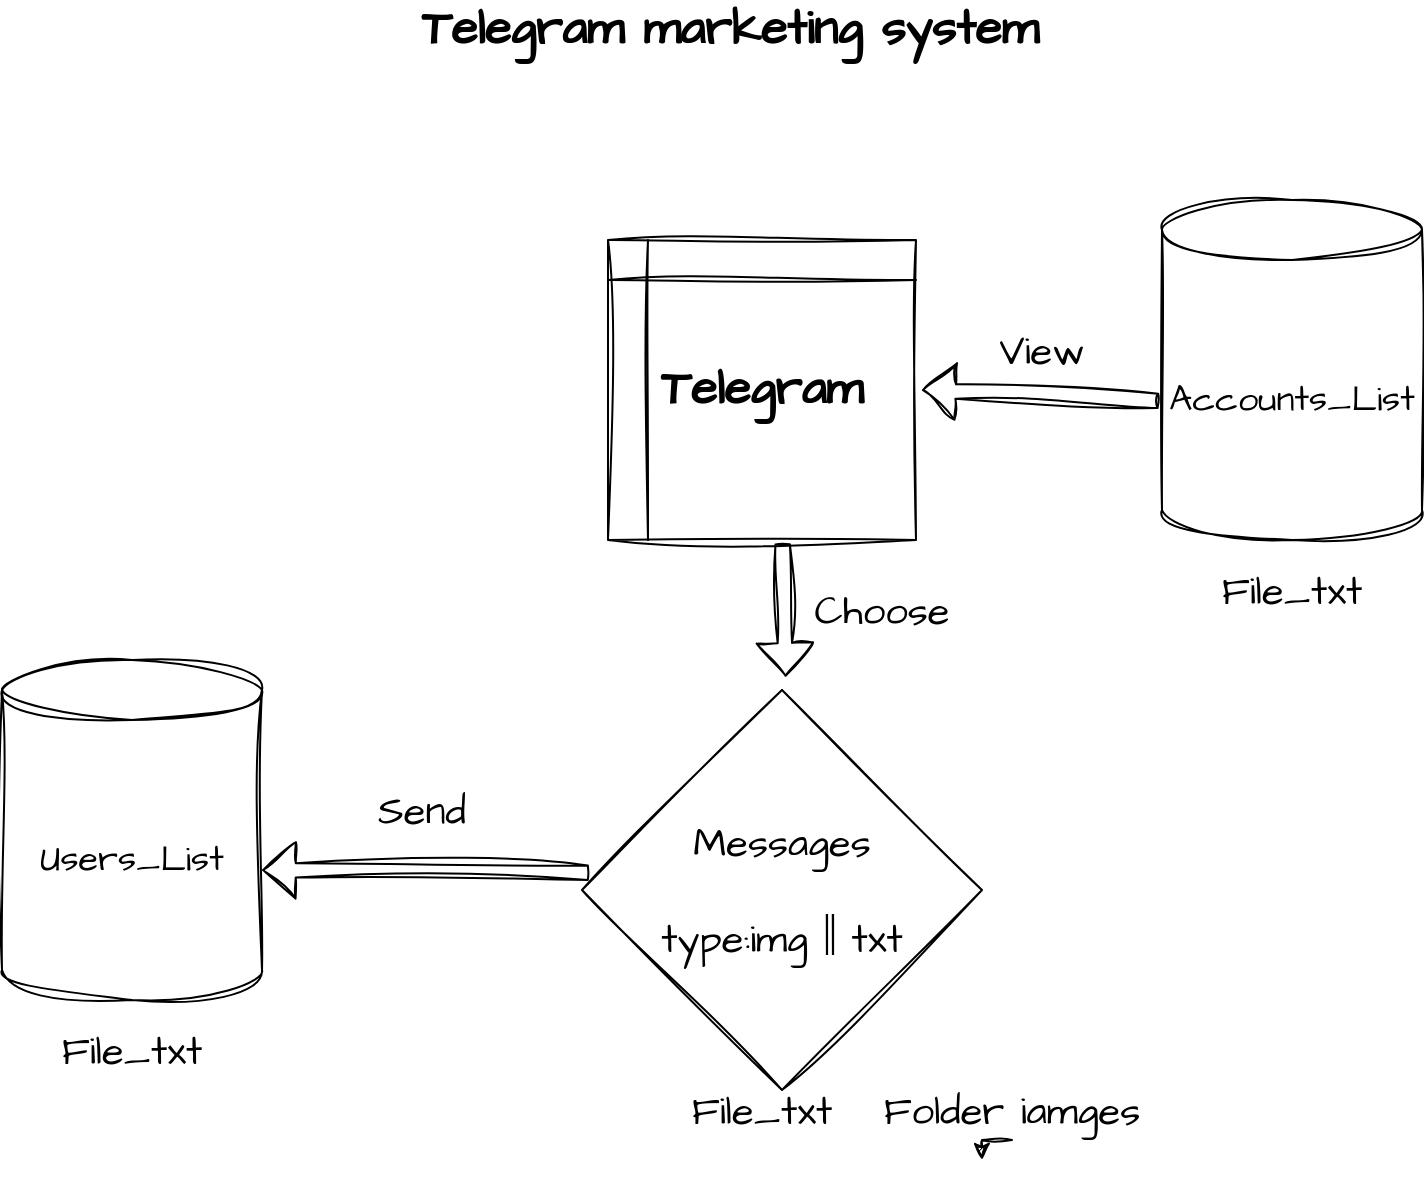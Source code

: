 <mxfile version="21.6.9" type="github">
  <diagram name="Page-1" id="1QhaDqQl-1inBuAUxw_d">
    <mxGraphModel dx="1235" dy="638" grid="1" gridSize="10" guides="1" tooltips="1" connect="1" arrows="1" fold="1" page="1" pageScale="1" pageWidth="827" pageHeight="1169" math="0" shadow="0">
      <root>
        <mxCell id="0" />
        <mxCell id="1" parent="0" />
        <mxCell id="td_2I1rwuOASRBHyKud4-2" value="&lt;b&gt;&lt;font style=&quot;font-size: 24px;&quot;&gt;Telegram marketing system&lt;/font&gt;&lt;/b&gt;" style="text;html=1;strokeColor=none;fillColor=none;align=center;verticalAlign=middle;whiteSpace=wrap;rounded=0;fontSize=20;fontFamily=Architects Daughter;" vertex="1" parent="1">
          <mxGeometry x="189" y="40" width="450" height="30" as="geometry" />
        </mxCell>
        <mxCell id="td_2I1rwuOASRBHyKud4-5" value="&lt;font style=&quot;font-size: 18px;&quot;&gt;Accounts_List&lt;/font&gt;" style="shape=cylinder3;whiteSpace=wrap;html=1;boundedLbl=1;backgroundOutline=1;size=15;sketch=1;hachureGap=4;jiggle=2;curveFitting=1;fontFamily=Architects Daughter;fontSource=https%3A%2F%2Ffonts.googleapis.com%2Fcss%3Ffamily%3DArchitects%2BDaughter;fontSize=20;" vertex="1" parent="1">
          <mxGeometry x="630" y="140" width="130" height="170" as="geometry" />
        </mxCell>
        <mxCell id="td_2I1rwuOASRBHyKud4-6" value="&lt;font style=&quot;font-size: 18px;&quot;&gt;Users_List&lt;/font&gt;" style="shape=cylinder3;whiteSpace=wrap;html=1;boundedLbl=1;backgroundOutline=1;size=15;sketch=1;hachureGap=4;jiggle=2;curveFitting=1;fontFamily=Architects Daughter;fontSource=https%3A%2F%2Ffonts.googleapis.com%2Fcss%3Ffamily%3DArchitects%2BDaughter;fontSize=20;" vertex="1" parent="1">
          <mxGeometry x="50" y="370" width="130" height="170" as="geometry" />
        </mxCell>
        <mxCell id="td_2I1rwuOASRBHyKud4-7" value="Messages&lt;br&gt;&lt;br&gt;type:img || txt" style="rhombus;whiteSpace=wrap;html=1;sketch=1;hachureGap=4;jiggle=2;curveFitting=1;fontFamily=Architects Daughter;fontSource=https%3A%2F%2Ffonts.googleapis.com%2Fcss%3Ffamily%3DArchitects%2BDaughter;fontSize=20;" vertex="1" parent="1">
          <mxGeometry x="340" y="385" width="200" height="200" as="geometry" />
        </mxCell>
        <mxCell id="td_2I1rwuOASRBHyKud4-8" value="&lt;b style=&quot;border-color: var(--border-color);&quot;&gt;&lt;font style=&quot;border-color: var(--border-color); font-size: 24px;&quot;&gt;&amp;nbsp;Telegram&amp;nbsp;&lt;/font&gt;&lt;/b&gt;" style="shape=internalStorage;whiteSpace=wrap;html=1;backgroundOutline=1;sketch=1;hachureGap=4;jiggle=2;curveFitting=1;fontFamily=Architects Daughter;fontSource=https%3A%2F%2Ffonts.googleapis.com%2Fcss%3Ffamily%3DArchitects%2BDaughter;fontSize=20;" vertex="1" parent="1">
          <mxGeometry x="353" y="160" width="154" height="150" as="geometry" />
        </mxCell>
        <mxCell id="td_2I1rwuOASRBHyKud4-9" value="" style="shape=flexArrow;endArrow=classic;html=1;rounded=0;sketch=1;hachureGap=4;jiggle=2;curveFitting=1;fontFamily=Architects Daughter;fontSource=https%3A%2F%2Ffonts.googleapis.com%2Fcss%3Ffamily%3DArchitects%2BDaughter;fontSize=16;exitX=-0.012;exitY=0.591;exitDx=0;exitDy=0;exitPerimeter=0;width=7.2;endSize=5.128;" edge="1" parent="1" source="td_2I1rwuOASRBHyKud4-5">
          <mxGeometry width="50" height="50" relative="1" as="geometry">
            <mxPoint x="540" y="290" as="sourcePoint" />
            <mxPoint x="510" y="235" as="targetPoint" />
            <Array as="points" />
          </mxGeometry>
        </mxCell>
        <mxCell id="td_2I1rwuOASRBHyKud4-12" value="" style="shape=flexArrow;endArrow=classic;html=1;rounded=0;sketch=1;hachureGap=4;jiggle=2;curveFitting=1;fontFamily=Architects Daughter;fontSource=https%3A%2F%2Ffonts.googleapis.com%2Fcss%3Ffamily%3DArchitects%2BDaughter;fontSize=16;width=7.2;endSize=5.128;exitX=0.567;exitY=1.011;exitDx=0;exitDy=0;exitPerimeter=0;entryX=0.509;entryY=-0.033;entryDx=0;entryDy=0;entryPerimeter=0;" edge="1" parent="1" source="td_2I1rwuOASRBHyKud4-8" target="td_2I1rwuOASRBHyKud4-7">
          <mxGeometry width="50" height="50" relative="1" as="geometry">
            <mxPoint x="353" y="238" as="sourcePoint" />
            <mxPoint x="250" y="232.5" as="targetPoint" />
            <Array as="points" />
          </mxGeometry>
        </mxCell>
        <mxCell id="td_2I1rwuOASRBHyKud4-13" value="" style="shape=flexArrow;endArrow=classic;html=1;rounded=0;sketch=1;hachureGap=4;jiggle=2;curveFitting=1;fontFamily=Architects Daughter;fontSource=https%3A%2F%2Ffonts.googleapis.com%2Fcss%3Ffamily%3DArchitects%2BDaughter;fontSize=16;exitX=0.017;exitY=0.457;exitDx=0;exitDy=0;exitPerimeter=0;width=7.2;endSize=5.128;entryX=1;entryY=0.618;entryDx=0;entryDy=0;entryPerimeter=0;" edge="1" parent="1" source="td_2I1rwuOASRBHyKud4-7" target="td_2I1rwuOASRBHyKud4-6">
          <mxGeometry width="50" height="50" relative="1" as="geometry">
            <mxPoint x="638" y="250" as="sourcePoint" />
            <mxPoint x="520" y="245" as="targetPoint" />
            <Array as="points" />
          </mxGeometry>
        </mxCell>
        <mxCell id="td_2I1rwuOASRBHyKud4-14" value="File_txt" style="text;html=1;strokeColor=none;fillColor=none;align=center;verticalAlign=middle;whiteSpace=wrap;rounded=0;fontSize=20;fontFamily=Architects Daughter;" vertex="1" parent="1">
          <mxGeometry x="665" y="320" width="60" height="30" as="geometry" />
        </mxCell>
        <mxCell id="td_2I1rwuOASRBHyKud4-15" value="File_txt" style="text;html=1;strokeColor=none;fillColor=none;align=center;verticalAlign=middle;whiteSpace=wrap;rounded=0;fontSize=20;fontFamily=Architects Daughter;" vertex="1" parent="1">
          <mxGeometry x="400" y="580" width="60" height="30" as="geometry" />
        </mxCell>
        <mxCell id="td_2I1rwuOASRBHyKud4-17" style="edgeStyle=orthogonalEdgeStyle;rounded=0;sketch=1;hachureGap=4;jiggle=2;curveFitting=1;orthogonalLoop=1;jettySize=auto;html=1;exitX=0.5;exitY=1;exitDx=0;exitDy=0;fontFamily=Architects Daughter;fontSource=https%3A%2F%2Ffonts.googleapis.com%2Fcss%3Ffamily%3DArchitects%2BDaughter;fontSize=16;" edge="1" parent="1" source="td_2I1rwuOASRBHyKud4-16">
          <mxGeometry relative="1" as="geometry">
            <mxPoint x="540" y="620" as="targetPoint" />
          </mxGeometry>
        </mxCell>
        <mxCell id="td_2I1rwuOASRBHyKud4-16" value="Folder iamges" style="text;html=1;strokeColor=none;fillColor=none;align=center;verticalAlign=middle;whiteSpace=wrap;rounded=0;fontSize=20;fontFamily=Architects Daughter;" vertex="1" parent="1">
          <mxGeometry x="480" y="580" width="150" height="30" as="geometry" />
        </mxCell>
        <mxCell id="td_2I1rwuOASRBHyKud4-18" value="File_txt" style="text;html=1;strokeColor=none;fillColor=none;align=center;verticalAlign=middle;whiteSpace=wrap;rounded=0;fontSize=20;fontFamily=Architects Daughter;" vertex="1" parent="1">
          <mxGeometry x="85" y="550" width="60" height="30" as="geometry" />
        </mxCell>
        <mxCell id="td_2I1rwuOASRBHyKud4-19" value="View" style="text;html=1;strokeColor=none;fillColor=none;align=center;verticalAlign=middle;whiteSpace=wrap;rounded=0;fontSize=20;fontFamily=Architects Daughter;" vertex="1" parent="1">
          <mxGeometry x="540" y="200" width="60" height="30" as="geometry" />
        </mxCell>
        <mxCell id="td_2I1rwuOASRBHyKud4-20" value="Choose" style="text;html=1;strokeColor=none;fillColor=none;align=center;verticalAlign=middle;whiteSpace=wrap;rounded=0;fontSize=20;fontFamily=Architects Daughter;" vertex="1" parent="1">
          <mxGeometry x="460" y="330" width="60" height="30" as="geometry" />
        </mxCell>
        <mxCell id="td_2I1rwuOASRBHyKud4-21" value="Send" style="text;html=1;strokeColor=none;fillColor=none;align=center;verticalAlign=middle;whiteSpace=wrap;rounded=0;fontSize=20;fontFamily=Architects Daughter;" vertex="1" parent="1">
          <mxGeometry x="230" y="430" width="60" height="30" as="geometry" />
        </mxCell>
      </root>
    </mxGraphModel>
  </diagram>
</mxfile>
